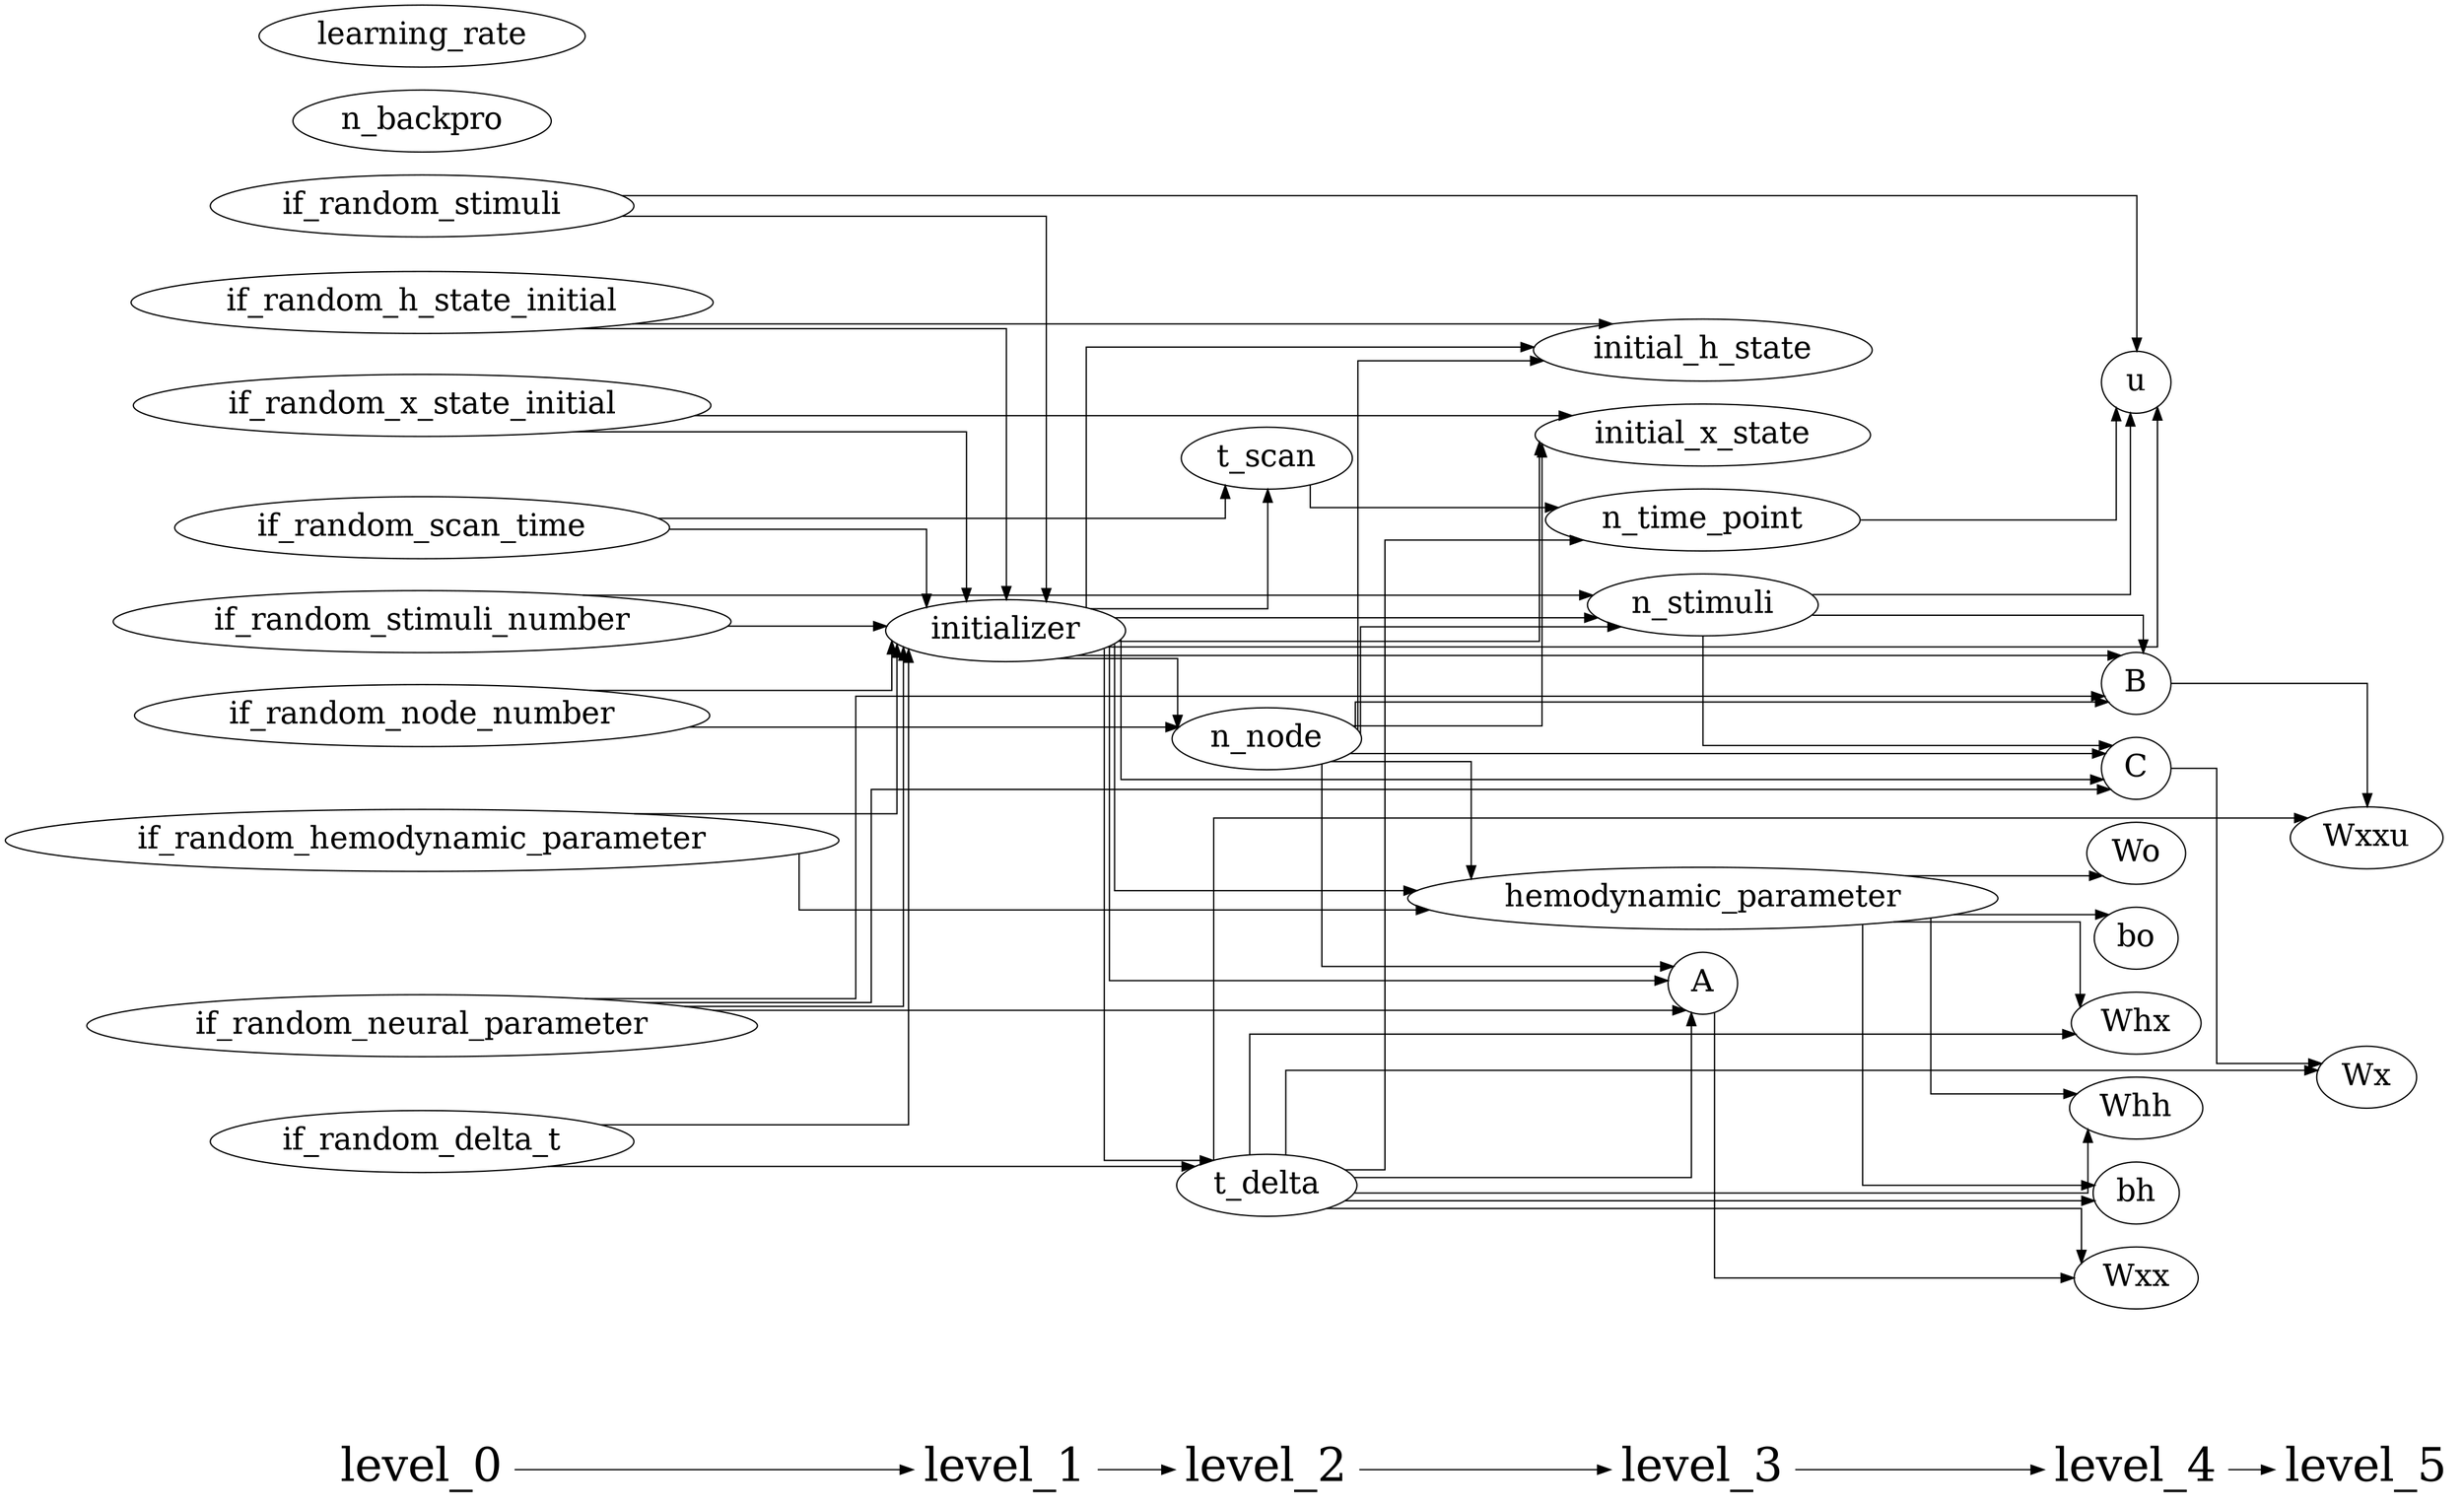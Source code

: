 digraph G {
          splines=ortho;
          rankdir = "LR";
          node[fontsize=24];
          {
          node [shape=plaintext fontsize=36];
          level_0 -> 
          level_1 -> 
          level_2 -> 
          level_3 -> 
          level_4 -> 
          level_5
          }
          {rank = same;
          n_time_point;
          n_stimuli;
          A;
          hemodynamic_parameter;
          initial_x_state;
          initial_h_state;
          }
          {rank = same;
          u;
          B;
          C;
          Wxx;
          Whx;
          Whh;
          bh;
          Wo;
          bo;
          }
          {rank = same;
          if_random_neural_parameter;
          if_random_hemodynamic_parameter;
          if_random_x_state_initial;
          if_random_h_state_initial;
          if_random_stimuli;
          if_random_node_number;
          if_random_stimuli_number;
          if_random_delta_t;
          if_random_scan_time;
          n_backpro;
          learning_rate;
          }
          {rank = same;
          n_node;
          t_delta;
          t_scan;
          }
          {rank = same;
          initializer;
          }
          {rank = same;
          Wxxu;
          Wx;
          }
          n_node -> hemodynamic_parameter;
          if_random_hemodynamic_parameter -> hemodynamic_parameter;
          initializer -> hemodynamic_parameter;
          learning_rate;
          if_random_stimuli -> u;
          n_stimuli -> u;
          n_time_point -> u;
          initializer -> u;
          n_node -> initial_x_state;
          if_random_x_state_initial -> initial_x_state;
          initializer -> initial_x_state;
          A -> Wxx;
          t_delta -> Wxx;
          if_random_neural_parameter -> initializer;
          if_random_hemodynamic_parameter -> initializer;
          if_random_x_state_initial -> initializer;
          if_random_h_state_initial -> initializer;
          if_random_stimuli -> initializer;
          if_random_node_number -> initializer;
          if_random_stimuli_number -> initializer;
          if_random_delta_t -> initializer;
          if_random_scan_time -> initializer;
          if_random_x_state_initial;
          if_random_neural_parameter -> B;
          n_node -> B;
          n_stimuli -> B;
          initializer -> B;
          if_random_node_number -> n_node;
          initializer -> n_node;
          hemodynamic_parameter -> Whh;
          t_delta -> Whh;
          hemodynamic_parameter -> bo;
          B -> Wxxu;
          t_delta -> Wxxu;
          hemodynamic_parameter -> Whx;
          t_delta -> Whx;
          n_node -> initial_h_state;
          if_random_h_state_initial -> initial_h_state;
          initializer -> initial_h_state;
          if_random_delta_t -> t_delta;
          initializer -> t_delta;
          if_random_h_state_initial;
          if_random_scan_time -> t_scan;
          initializer -> t_scan;
          if_random_delta_t;
          if_random_scan_time;
          hemodynamic_parameter -> bh;
          t_delta -> bh;
          if_random_neural_parameter -> C;
          n_node -> C;
          n_stimuli -> C;
          initializer -> C;
          t_scan -> n_time_point;
          t_delta -> n_time_point;
          if_random_node_number;
          if_random_stimuli_number -> n_stimuli;
          n_node -> n_stimuli;
          initializer -> n_stimuli;
          t_delta -> A;
          if_random_neural_parameter -> A;
          n_node -> A;
          initializer -> A;
          hemodynamic_parameter -> Wo;
          n_backpro;
          if_random_stimuli_number;
          if_random_stimuli;
          if_random_hemodynamic_parameter;
          if_random_neural_parameter;
          C -> Wx;
          t_delta -> Wx;
}